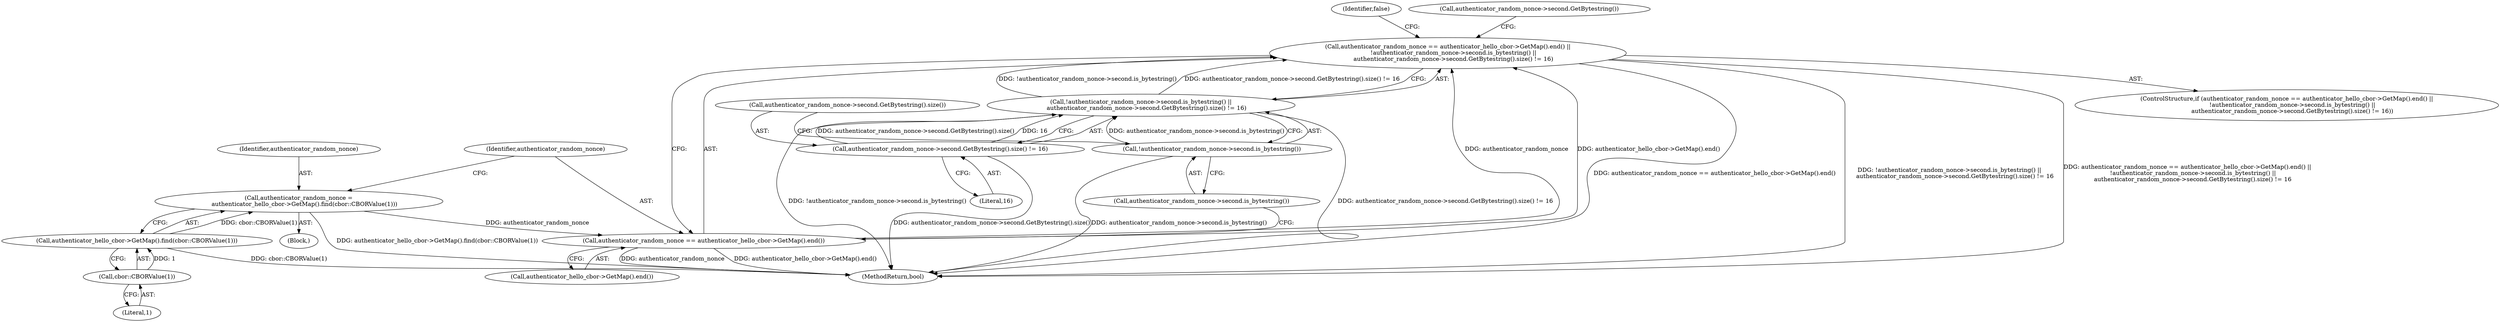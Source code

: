 digraph "0_Chrome_9cfe470d793da6e09b966d435c8fa2ba1625d5fe_0@API" {
"1000180" [label="(Call,authenticator_random_nonce == authenticator_hello_cbor->GetMap().end() ||\n      !authenticator_random_nonce->second.is_bytestring() ||\n      authenticator_random_nonce->second.GetBytestring().size() != 16)"];
"1000181" [label="(Call,authenticator_random_nonce == authenticator_hello_cbor->GetMap().end())"];
"1000174" [label="(Call,authenticator_random_nonce =\n      authenticator_hello_cbor->GetMap().find(cbor::CBORValue(1)))"];
"1000176" [label="(Call,authenticator_hello_cbor->GetMap().find(cbor::CBORValue(1)))"];
"1000177" [label="(Call,cbor::CBORValue(1))"];
"1000184" [label="(Call,!authenticator_random_nonce->second.is_bytestring() ||\n      authenticator_random_nonce->second.GetBytestring().size() != 16)"];
"1000185" [label="(Call,!authenticator_random_nonce->second.is_bytestring())"];
"1000187" [label="(Call,authenticator_random_nonce->second.GetBytestring().size() != 16)"];
"1000176" [label="(Call,authenticator_hello_cbor->GetMap().find(cbor::CBORValue(1)))"];
"1000177" [label="(Call,cbor::CBORValue(1))"];
"1000188" [label="(Call,authenticator_random_nonce->second.GetBytestring().size())"];
"1000179" [label="(ControlStructure,if (authenticator_random_nonce == authenticator_hello_cbor->GetMap().end() ||\n      !authenticator_random_nonce->second.is_bytestring() ||\n      authenticator_random_nonce->second.GetBytestring().size() != 16))"];
"1000189" [label="(Literal,16)"];
"1000185" [label="(Call,!authenticator_random_nonce->second.is_bytestring())"];
"1000187" [label="(Call,authenticator_random_nonce->second.GetBytestring().size() != 16)"];
"1000183" [label="(Call,authenticator_hello_cbor->GetMap().end())"];
"1000102" [label="(Block,)"];
"1000199" [label="(MethodReturn,bool)"];
"1000180" [label="(Call,authenticator_random_nonce == authenticator_hello_cbor->GetMap().end() ||\n      !authenticator_random_nonce->second.is_bytestring() ||\n      authenticator_random_nonce->second.GetBytestring().size() != 16)"];
"1000192" [label="(Identifier,false)"];
"1000195" [label="(Call,authenticator_random_nonce->second.GetBytestring())"];
"1000184" [label="(Call,!authenticator_random_nonce->second.is_bytestring() ||\n      authenticator_random_nonce->second.GetBytestring().size() != 16)"];
"1000186" [label="(Call,authenticator_random_nonce->second.is_bytestring())"];
"1000178" [label="(Literal,1)"];
"1000175" [label="(Identifier,authenticator_random_nonce)"];
"1000182" [label="(Identifier,authenticator_random_nonce)"];
"1000174" [label="(Call,authenticator_random_nonce =\n      authenticator_hello_cbor->GetMap().find(cbor::CBORValue(1)))"];
"1000181" [label="(Call,authenticator_random_nonce == authenticator_hello_cbor->GetMap().end())"];
"1000180" -> "1000179"  [label="AST: "];
"1000180" -> "1000181"  [label="CFG: "];
"1000180" -> "1000184"  [label="CFG: "];
"1000181" -> "1000180"  [label="AST: "];
"1000184" -> "1000180"  [label="AST: "];
"1000192" -> "1000180"  [label="CFG: "];
"1000195" -> "1000180"  [label="CFG: "];
"1000180" -> "1000199"  [label="DDG: authenticator_random_nonce == authenticator_hello_cbor->GetMap().end()"];
"1000180" -> "1000199"  [label="DDG: !authenticator_random_nonce->second.is_bytestring() ||\n      authenticator_random_nonce->second.GetBytestring().size() != 16"];
"1000180" -> "1000199"  [label="DDG: authenticator_random_nonce == authenticator_hello_cbor->GetMap().end() ||\n      !authenticator_random_nonce->second.is_bytestring() ||\n      authenticator_random_nonce->second.GetBytestring().size() != 16"];
"1000181" -> "1000180"  [label="DDG: authenticator_random_nonce"];
"1000181" -> "1000180"  [label="DDG: authenticator_hello_cbor->GetMap().end()"];
"1000184" -> "1000180"  [label="DDG: !authenticator_random_nonce->second.is_bytestring()"];
"1000184" -> "1000180"  [label="DDG: authenticator_random_nonce->second.GetBytestring().size() != 16"];
"1000181" -> "1000183"  [label="CFG: "];
"1000182" -> "1000181"  [label="AST: "];
"1000183" -> "1000181"  [label="AST: "];
"1000186" -> "1000181"  [label="CFG: "];
"1000181" -> "1000199"  [label="DDG: authenticator_random_nonce"];
"1000181" -> "1000199"  [label="DDG: authenticator_hello_cbor->GetMap().end()"];
"1000174" -> "1000181"  [label="DDG: authenticator_random_nonce"];
"1000174" -> "1000102"  [label="AST: "];
"1000174" -> "1000176"  [label="CFG: "];
"1000175" -> "1000174"  [label="AST: "];
"1000176" -> "1000174"  [label="AST: "];
"1000182" -> "1000174"  [label="CFG: "];
"1000174" -> "1000199"  [label="DDG: authenticator_hello_cbor->GetMap().find(cbor::CBORValue(1))"];
"1000176" -> "1000174"  [label="DDG: cbor::CBORValue(1)"];
"1000176" -> "1000177"  [label="CFG: "];
"1000177" -> "1000176"  [label="AST: "];
"1000176" -> "1000199"  [label="DDG: cbor::CBORValue(1)"];
"1000177" -> "1000176"  [label="DDG: 1"];
"1000177" -> "1000178"  [label="CFG: "];
"1000178" -> "1000177"  [label="AST: "];
"1000184" -> "1000185"  [label="CFG: "];
"1000184" -> "1000187"  [label="CFG: "];
"1000185" -> "1000184"  [label="AST: "];
"1000187" -> "1000184"  [label="AST: "];
"1000184" -> "1000199"  [label="DDG: !authenticator_random_nonce->second.is_bytestring()"];
"1000184" -> "1000199"  [label="DDG: authenticator_random_nonce->second.GetBytestring().size() != 16"];
"1000185" -> "1000184"  [label="DDG: authenticator_random_nonce->second.is_bytestring()"];
"1000187" -> "1000184"  [label="DDG: authenticator_random_nonce->second.GetBytestring().size()"];
"1000187" -> "1000184"  [label="DDG: 16"];
"1000185" -> "1000186"  [label="CFG: "];
"1000186" -> "1000185"  [label="AST: "];
"1000188" -> "1000185"  [label="CFG: "];
"1000185" -> "1000199"  [label="DDG: authenticator_random_nonce->second.is_bytestring()"];
"1000187" -> "1000189"  [label="CFG: "];
"1000188" -> "1000187"  [label="AST: "];
"1000189" -> "1000187"  [label="AST: "];
"1000187" -> "1000199"  [label="DDG: authenticator_random_nonce->second.GetBytestring().size()"];
}

